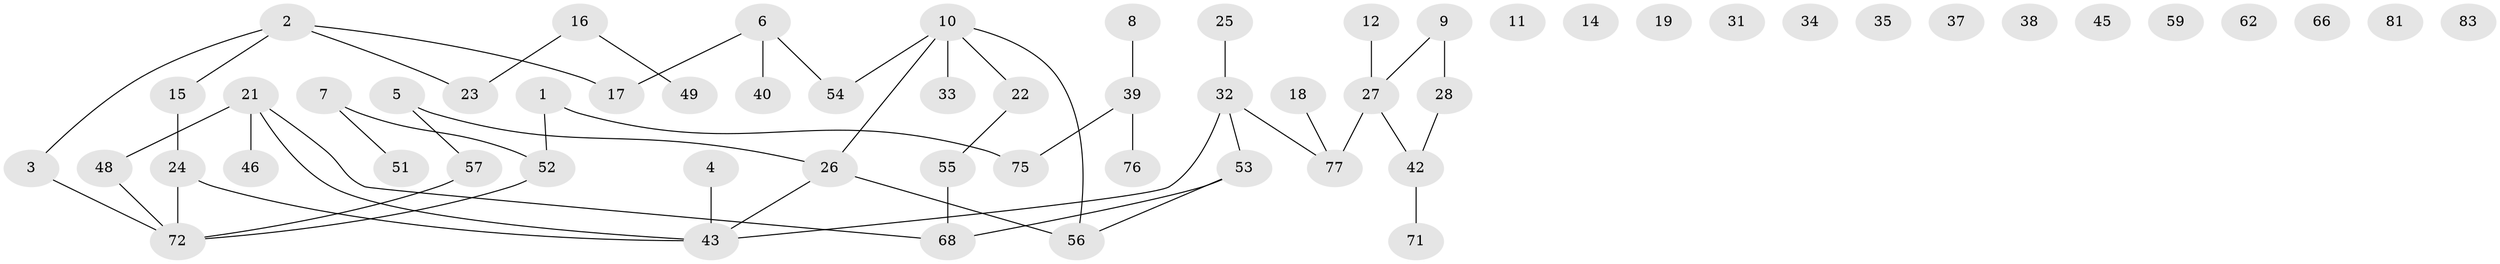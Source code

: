 // Generated by graph-tools (version 1.1) at 2025/23/03/03/25 07:23:25]
// undirected, 59 vertices, 53 edges
graph export_dot {
graph [start="1"]
  node [color=gray90,style=filled];
  1;
  2 [super="+20"];
  3;
  4 [super="+80"];
  5;
  6 [super="+36"];
  7 [super="+64"];
  8;
  9;
  10 [super="+60"];
  11;
  12 [super="+13"];
  14;
  15 [super="+30"];
  16 [super="+78"];
  17 [super="+86"];
  18;
  19;
  21 [super="+88"];
  22;
  23 [super="+79"];
  24;
  25;
  26 [super="+41"];
  27 [super="+85"];
  28 [super="+29"];
  31 [super="+44"];
  32 [super="+58"];
  33;
  34;
  35;
  37;
  38;
  39 [super="+70"];
  40;
  42 [super="+61"];
  43 [super="+47"];
  45;
  46 [super="+50"];
  48 [super="+63"];
  49;
  51;
  52 [super="+82"];
  53;
  54;
  55 [super="+65"];
  56 [super="+73"];
  57 [super="+67"];
  59;
  62;
  66;
  68 [super="+69"];
  71 [super="+74"];
  72 [super="+87"];
  75;
  76;
  77 [super="+84"];
  81;
  83;
  1 -- 75;
  1 -- 52;
  2 -- 17;
  2 -- 3;
  2 -- 23;
  2 -- 15;
  3 -- 72;
  4 -- 43;
  5 -- 57;
  5 -- 26;
  6 -- 40;
  6 -- 54;
  6 -- 17;
  7 -- 51;
  7 -- 52;
  8 -- 39;
  9 -- 27;
  9 -- 28;
  10 -- 22;
  10 -- 54;
  10 -- 56;
  10 -- 33;
  10 -- 26;
  12 -- 27;
  15 -- 24 [weight=2];
  16 -- 23;
  16 -- 49;
  18 -- 77;
  21 -- 48;
  21 -- 46;
  21 -- 68;
  21 -- 43;
  22 -- 55;
  24 -- 43;
  24 -- 72;
  25 -- 32;
  26 -- 56;
  26 -- 43;
  27 -- 77 [weight=2];
  27 -- 42;
  28 -- 42;
  32 -- 43;
  32 -- 77;
  32 -- 53;
  39 -- 75;
  39 -- 76;
  42 -- 71;
  48 -- 72;
  52 -- 72;
  53 -- 56;
  53 -- 68;
  55 -- 68;
  57 -- 72;
}
